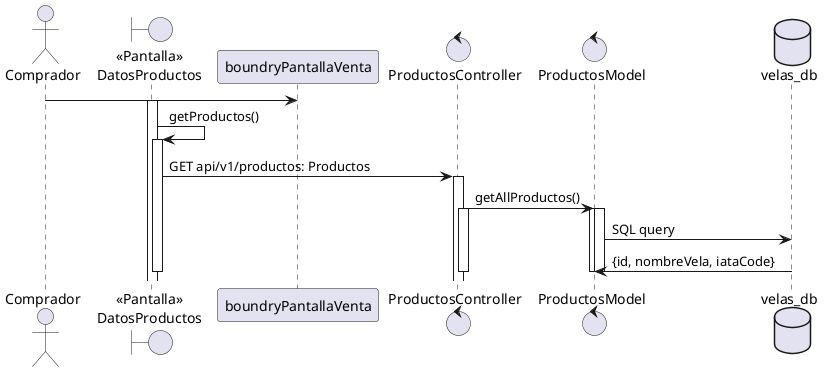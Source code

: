@startuml
actor "Comprador" as actorComprador
boundary "<<Pantalla>>\nDatosProductos" as boundryPantallaDatosProductos

actorComprador -> boundryPantallaVenta
activate boundryPantallaDatosProductos
    boundryPantallaDatosProductos -> boundryPantallaDatosProductos: getProductos()
    activate boundryPantallaDatosProductos
        control "ProductosController" as productosController
            control "ProductosModel" as productosModel
            boundryPantallaDatosProductos -> productosController: GET api/v1/productos: Productos
            activate productosController
                productosController -> productosModel: getAllProductos()
                activate productosController
                    activate productosModel
                        database "velas_db" as dbVelas
                        activate productosModel
                            productosModel -> dbVelas: SQL query
                            dbVelas -> productosModel: {id, nombreVela, iataCode}
                        deactivate
                    deactivate
                deactivate
        deactivate
    deactivate
deactivate
@enduml